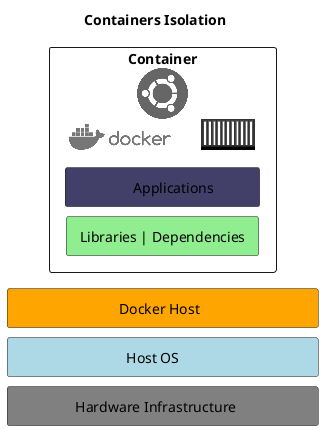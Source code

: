 @startuml docker-container-isolation

title "Containers Isolation"
left to right direction
skinparam nodesep 10
skinparam ranksep 20
!include <aws/Compute/AmazonECS/ECScontainer/ECScontainer>
!include <logos/docker>
!include <logos/ubuntu>

rectangle "\t\tHardware Infrastructure\t\t\t" as hard #Gray {

}

rectangle "\t\t              Host OS         \t\t\t\t" as host_os #LightBlue {

}

rectangle "\t\t\t    Docker Host     \t\t\t\t" as hyper #Orange {

}
rectangle "Container\n<$ubuntu>\n<$docker>\t<$ECScontainer>" as vm1 #White {
    rectangle " Libraries | Dependencies " as libs #LightGreen {

    }
    rectangle "\t\tApplications\t\t" as apps  #423F68
}


@enduml